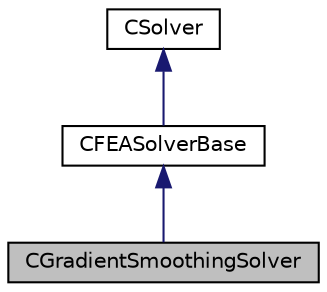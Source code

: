 digraph "CGradientSmoothingSolver"
{
 // LATEX_PDF_SIZE
  edge [fontname="Helvetica",fontsize="10",labelfontname="Helvetica",labelfontsize="10"];
  node [fontname="Helvetica",fontsize="10",shape=record];
  Node1 [label="CGradientSmoothingSolver",height=0.2,width=0.4,color="black", fillcolor="grey75", style="filled", fontcolor="black",tooltip="Main class for defining a Sobolev-based gradient smoothing."];
  Node2 -> Node1 [dir="back",color="midnightblue",fontsize="10",style="solid",fontname="Helvetica"];
  Node2 [label="CFEASolverBase",height=0.2,width=0.4,color="black", fillcolor="white", style="filled",URL="$classCFEASolverBase.html",tooltip="Base class for FEM elasticity solvers."];
  Node3 -> Node2 [dir="back",color="midnightblue",fontsize="10",style="solid",fontname="Helvetica"];
  Node3 [label="CSolver",height=0.2,width=0.4,color="black", fillcolor="white", style="filled",URL="$classCSolver.html",tooltip=" "];
}
